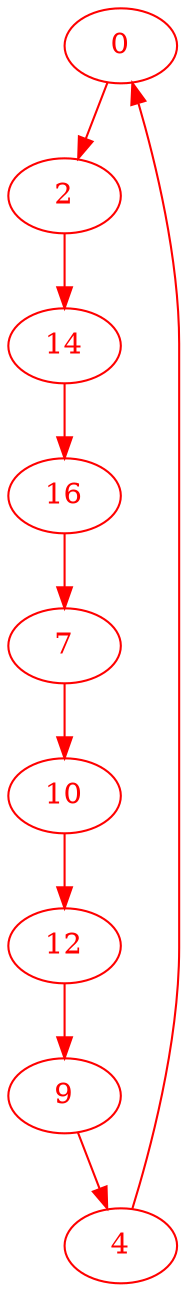 digraph g{
node [color = red, fontcolor=red]; 0 2 4 7 9 10 12 14 16 ;
0 -> 2 [color=red] ;
2 -> 14 [color=red] ;
4 -> 0 [color=red] ;
7 -> 10 [color=red] ;
9 -> 4 [color=red] ;
10 -> 12 [color=red] ;
12 -> 9 [color=red] ;
14 -> 16 [color=red] ;
16 -> 7 [color=red] ;
}